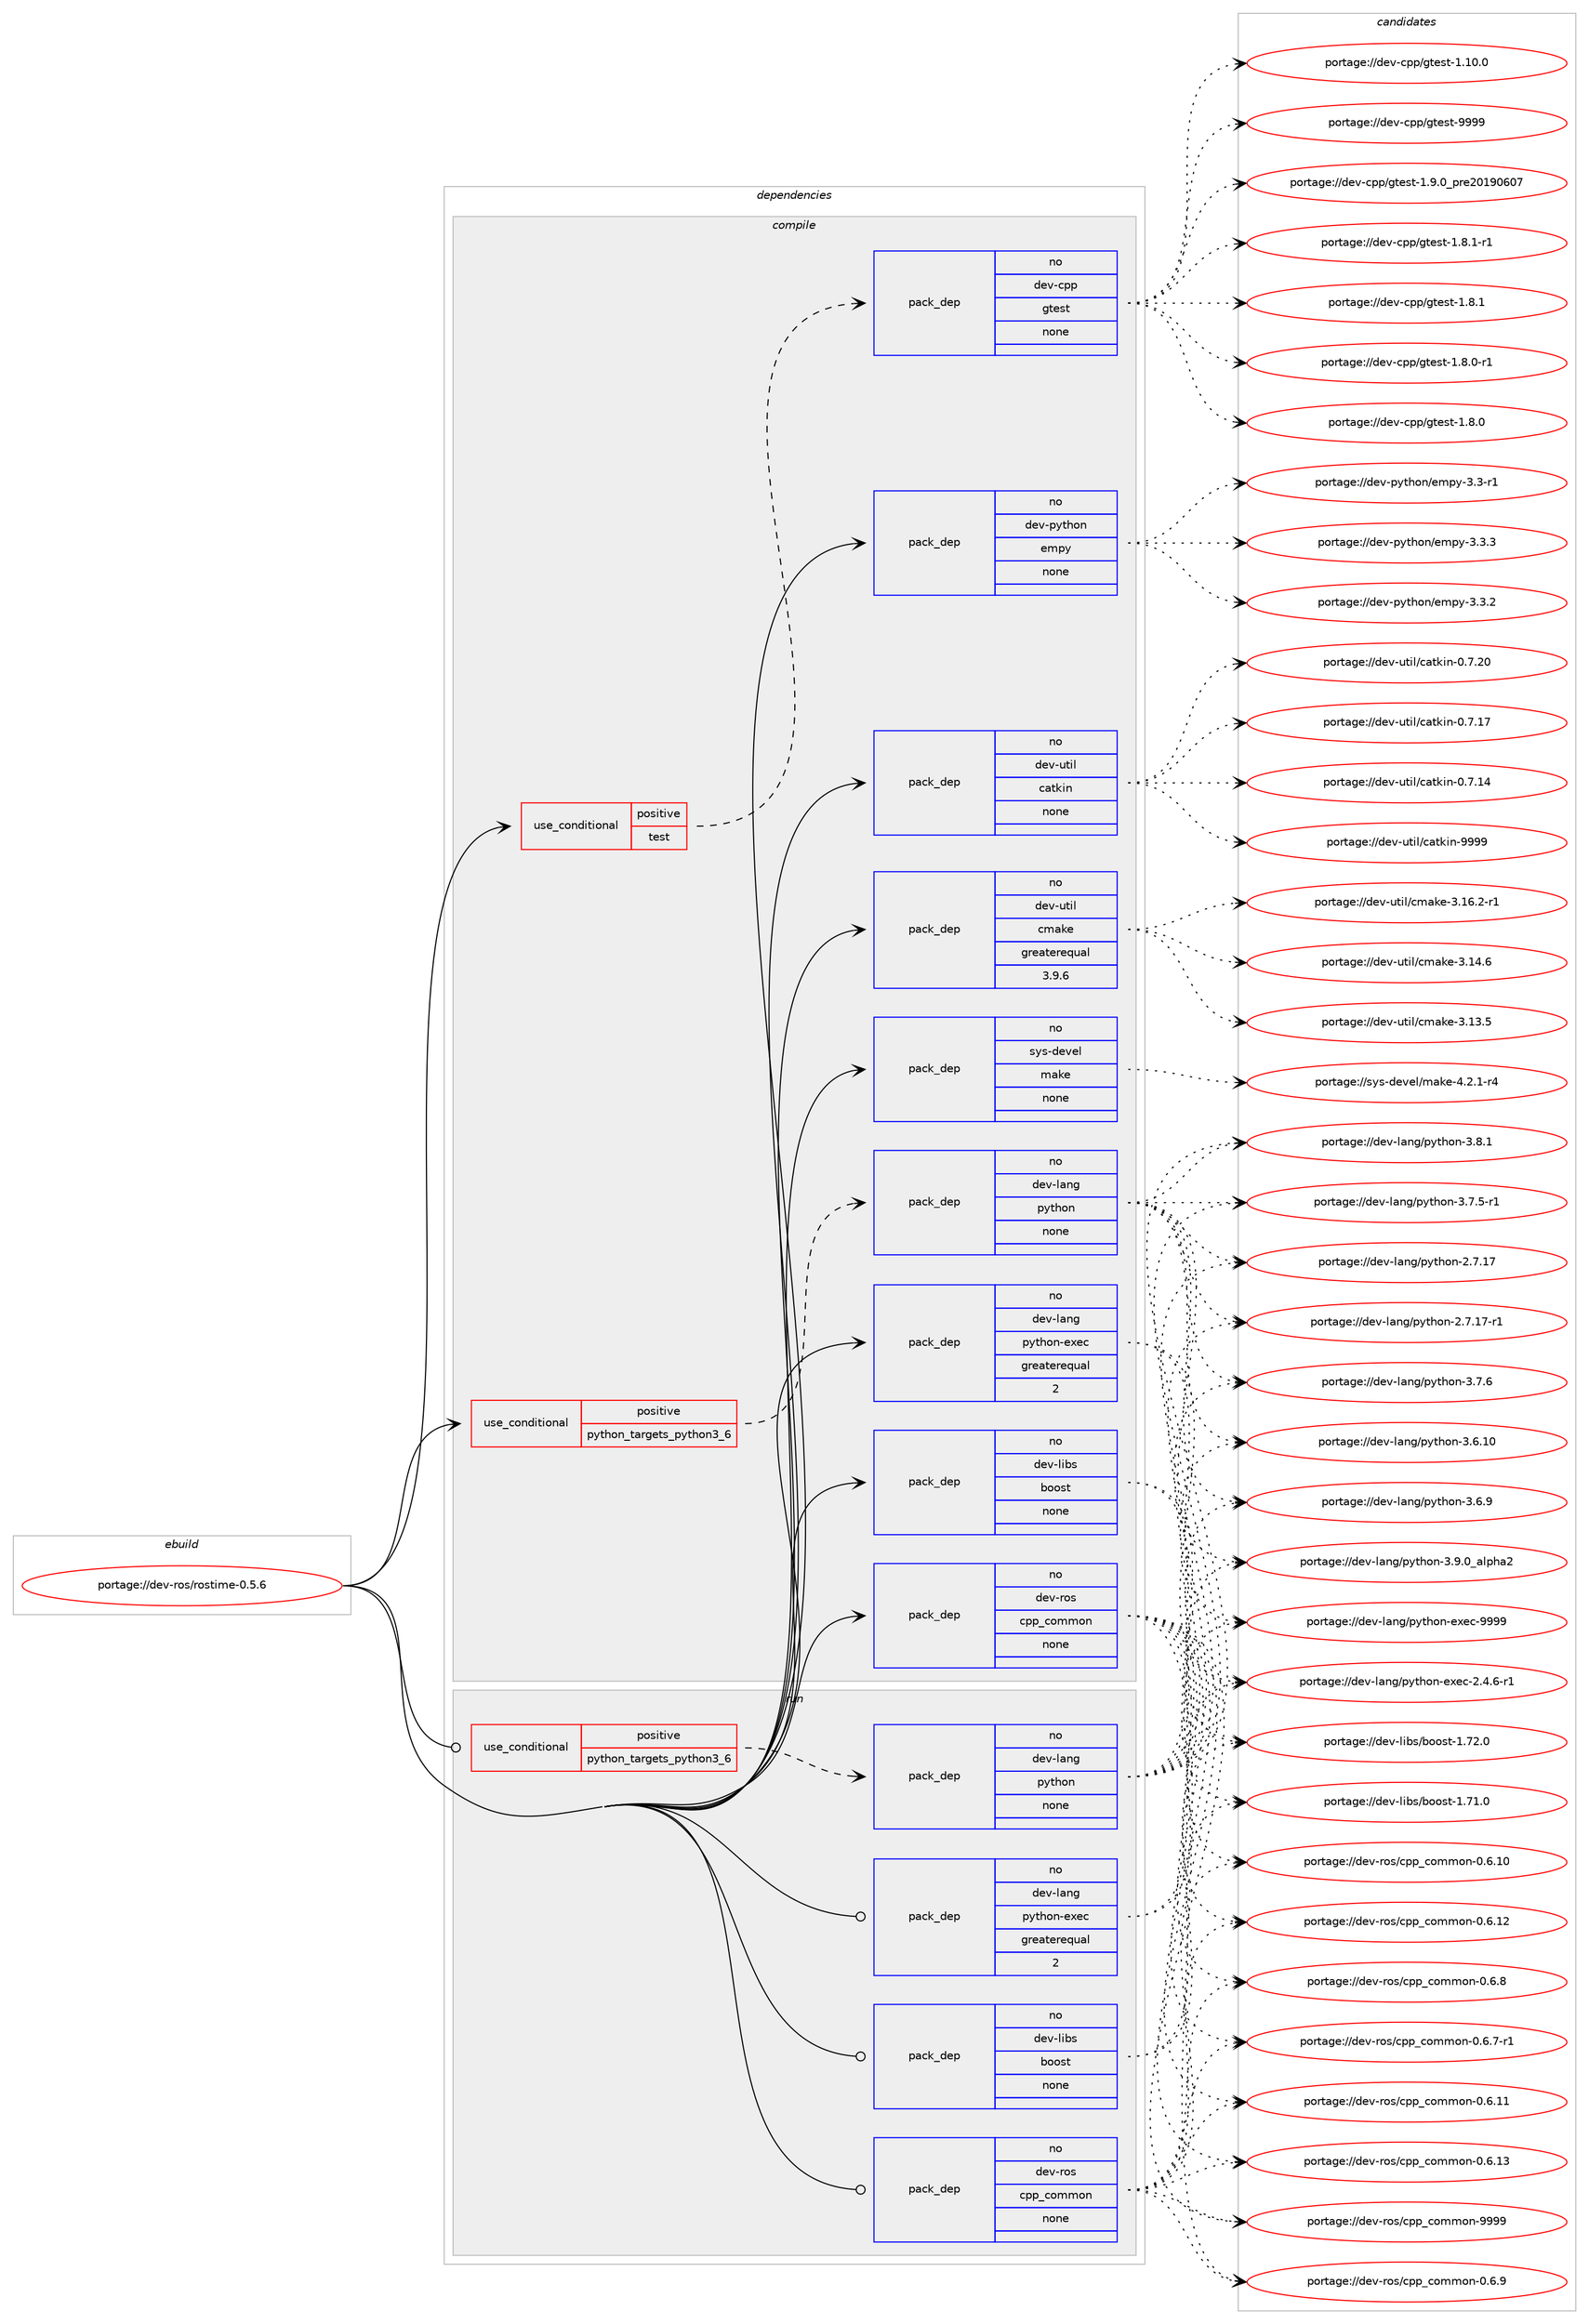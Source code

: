 digraph prolog {

# *************
# Graph options
# *************

newrank=true;
concentrate=true;
compound=true;
graph [rankdir=LR,fontname=Helvetica,fontsize=10,ranksep=1.5];#, ranksep=2.5, nodesep=0.2];
edge  [arrowhead=vee];
node  [fontname=Helvetica,fontsize=10];

# **********
# The ebuild
# **********

subgraph cluster_leftcol {
color=gray;
label=<<i>ebuild</i>>;
id [label="portage://dev-ros/rostime-0.5.6", color=red, width=4, href="../dev-ros/rostime-0.5.6.svg"];
}

# ****************
# The dependencies
# ****************

subgraph cluster_midcol {
color=gray;
label=<<i>dependencies</i>>;
subgraph cluster_compile {
fillcolor="#eeeeee";
style=filled;
label=<<i>compile</i>>;
subgraph cond97290 {
dependency384329 [label=<<TABLE BORDER="0" CELLBORDER="1" CELLSPACING="0" CELLPADDING="4"><TR><TD ROWSPAN="3" CELLPADDING="10">use_conditional</TD></TR><TR><TD>positive</TD></TR><TR><TD>python_targets_python3_6</TD></TR></TABLE>>, shape=none, color=red];
subgraph pack282186 {
dependency384330 [label=<<TABLE BORDER="0" CELLBORDER="1" CELLSPACING="0" CELLPADDING="4" WIDTH="220"><TR><TD ROWSPAN="6" CELLPADDING="30">pack_dep</TD></TR><TR><TD WIDTH="110">no</TD></TR><TR><TD>dev-lang</TD></TR><TR><TD>python</TD></TR><TR><TD>none</TD></TR><TR><TD></TD></TR></TABLE>>, shape=none, color=blue];
}
dependency384329:e -> dependency384330:w [weight=20,style="dashed",arrowhead="vee"];
}
id:e -> dependency384329:w [weight=20,style="solid",arrowhead="vee"];
subgraph cond97291 {
dependency384331 [label=<<TABLE BORDER="0" CELLBORDER="1" CELLSPACING="0" CELLPADDING="4"><TR><TD ROWSPAN="3" CELLPADDING="10">use_conditional</TD></TR><TR><TD>positive</TD></TR><TR><TD>test</TD></TR></TABLE>>, shape=none, color=red];
subgraph pack282187 {
dependency384332 [label=<<TABLE BORDER="0" CELLBORDER="1" CELLSPACING="0" CELLPADDING="4" WIDTH="220"><TR><TD ROWSPAN="6" CELLPADDING="30">pack_dep</TD></TR><TR><TD WIDTH="110">no</TD></TR><TR><TD>dev-cpp</TD></TR><TR><TD>gtest</TD></TR><TR><TD>none</TD></TR><TR><TD></TD></TR></TABLE>>, shape=none, color=blue];
}
dependency384331:e -> dependency384332:w [weight=20,style="dashed",arrowhead="vee"];
}
id:e -> dependency384331:w [weight=20,style="solid",arrowhead="vee"];
subgraph pack282188 {
dependency384333 [label=<<TABLE BORDER="0" CELLBORDER="1" CELLSPACING="0" CELLPADDING="4" WIDTH="220"><TR><TD ROWSPAN="6" CELLPADDING="30">pack_dep</TD></TR><TR><TD WIDTH="110">no</TD></TR><TR><TD>dev-lang</TD></TR><TR><TD>python-exec</TD></TR><TR><TD>greaterequal</TD></TR><TR><TD>2</TD></TR></TABLE>>, shape=none, color=blue];
}
id:e -> dependency384333:w [weight=20,style="solid",arrowhead="vee"];
subgraph pack282189 {
dependency384334 [label=<<TABLE BORDER="0" CELLBORDER="1" CELLSPACING="0" CELLPADDING="4" WIDTH="220"><TR><TD ROWSPAN="6" CELLPADDING="30">pack_dep</TD></TR><TR><TD WIDTH="110">no</TD></TR><TR><TD>dev-libs</TD></TR><TR><TD>boost</TD></TR><TR><TD>none</TD></TR><TR><TD></TD></TR></TABLE>>, shape=none, color=blue];
}
id:e -> dependency384334:w [weight=20,style="solid",arrowhead="vee"];
subgraph pack282190 {
dependency384335 [label=<<TABLE BORDER="0" CELLBORDER="1" CELLSPACING="0" CELLPADDING="4" WIDTH="220"><TR><TD ROWSPAN="6" CELLPADDING="30">pack_dep</TD></TR><TR><TD WIDTH="110">no</TD></TR><TR><TD>dev-python</TD></TR><TR><TD>empy</TD></TR><TR><TD>none</TD></TR><TR><TD></TD></TR></TABLE>>, shape=none, color=blue];
}
id:e -> dependency384335:w [weight=20,style="solid",arrowhead="vee"];
subgraph pack282191 {
dependency384336 [label=<<TABLE BORDER="0" CELLBORDER="1" CELLSPACING="0" CELLPADDING="4" WIDTH="220"><TR><TD ROWSPAN="6" CELLPADDING="30">pack_dep</TD></TR><TR><TD WIDTH="110">no</TD></TR><TR><TD>dev-ros</TD></TR><TR><TD>cpp_common</TD></TR><TR><TD>none</TD></TR><TR><TD></TD></TR></TABLE>>, shape=none, color=blue];
}
id:e -> dependency384336:w [weight=20,style="solid",arrowhead="vee"];
subgraph pack282192 {
dependency384337 [label=<<TABLE BORDER="0" CELLBORDER="1" CELLSPACING="0" CELLPADDING="4" WIDTH="220"><TR><TD ROWSPAN="6" CELLPADDING="30">pack_dep</TD></TR><TR><TD WIDTH="110">no</TD></TR><TR><TD>dev-util</TD></TR><TR><TD>catkin</TD></TR><TR><TD>none</TD></TR><TR><TD></TD></TR></TABLE>>, shape=none, color=blue];
}
id:e -> dependency384337:w [weight=20,style="solid",arrowhead="vee"];
subgraph pack282193 {
dependency384338 [label=<<TABLE BORDER="0" CELLBORDER="1" CELLSPACING="0" CELLPADDING="4" WIDTH="220"><TR><TD ROWSPAN="6" CELLPADDING="30">pack_dep</TD></TR><TR><TD WIDTH="110">no</TD></TR><TR><TD>dev-util</TD></TR><TR><TD>cmake</TD></TR><TR><TD>greaterequal</TD></TR><TR><TD>3.9.6</TD></TR></TABLE>>, shape=none, color=blue];
}
id:e -> dependency384338:w [weight=20,style="solid",arrowhead="vee"];
subgraph pack282194 {
dependency384339 [label=<<TABLE BORDER="0" CELLBORDER="1" CELLSPACING="0" CELLPADDING="4" WIDTH="220"><TR><TD ROWSPAN="6" CELLPADDING="30">pack_dep</TD></TR><TR><TD WIDTH="110">no</TD></TR><TR><TD>sys-devel</TD></TR><TR><TD>make</TD></TR><TR><TD>none</TD></TR><TR><TD></TD></TR></TABLE>>, shape=none, color=blue];
}
id:e -> dependency384339:w [weight=20,style="solid",arrowhead="vee"];
}
subgraph cluster_compileandrun {
fillcolor="#eeeeee";
style=filled;
label=<<i>compile and run</i>>;
}
subgraph cluster_run {
fillcolor="#eeeeee";
style=filled;
label=<<i>run</i>>;
subgraph cond97292 {
dependency384340 [label=<<TABLE BORDER="0" CELLBORDER="1" CELLSPACING="0" CELLPADDING="4"><TR><TD ROWSPAN="3" CELLPADDING="10">use_conditional</TD></TR><TR><TD>positive</TD></TR><TR><TD>python_targets_python3_6</TD></TR></TABLE>>, shape=none, color=red];
subgraph pack282195 {
dependency384341 [label=<<TABLE BORDER="0" CELLBORDER="1" CELLSPACING="0" CELLPADDING="4" WIDTH="220"><TR><TD ROWSPAN="6" CELLPADDING="30">pack_dep</TD></TR><TR><TD WIDTH="110">no</TD></TR><TR><TD>dev-lang</TD></TR><TR><TD>python</TD></TR><TR><TD>none</TD></TR><TR><TD></TD></TR></TABLE>>, shape=none, color=blue];
}
dependency384340:e -> dependency384341:w [weight=20,style="dashed",arrowhead="vee"];
}
id:e -> dependency384340:w [weight=20,style="solid",arrowhead="odot"];
subgraph pack282196 {
dependency384342 [label=<<TABLE BORDER="0" CELLBORDER="1" CELLSPACING="0" CELLPADDING="4" WIDTH="220"><TR><TD ROWSPAN="6" CELLPADDING="30">pack_dep</TD></TR><TR><TD WIDTH="110">no</TD></TR><TR><TD>dev-lang</TD></TR><TR><TD>python-exec</TD></TR><TR><TD>greaterequal</TD></TR><TR><TD>2</TD></TR></TABLE>>, shape=none, color=blue];
}
id:e -> dependency384342:w [weight=20,style="solid",arrowhead="odot"];
subgraph pack282197 {
dependency384343 [label=<<TABLE BORDER="0" CELLBORDER="1" CELLSPACING="0" CELLPADDING="4" WIDTH="220"><TR><TD ROWSPAN="6" CELLPADDING="30">pack_dep</TD></TR><TR><TD WIDTH="110">no</TD></TR><TR><TD>dev-libs</TD></TR><TR><TD>boost</TD></TR><TR><TD>none</TD></TR><TR><TD></TD></TR></TABLE>>, shape=none, color=blue];
}
id:e -> dependency384343:w [weight=20,style="solid",arrowhead="odot"];
subgraph pack282198 {
dependency384344 [label=<<TABLE BORDER="0" CELLBORDER="1" CELLSPACING="0" CELLPADDING="4" WIDTH="220"><TR><TD ROWSPAN="6" CELLPADDING="30">pack_dep</TD></TR><TR><TD WIDTH="110">no</TD></TR><TR><TD>dev-ros</TD></TR><TR><TD>cpp_common</TD></TR><TR><TD>none</TD></TR><TR><TD></TD></TR></TABLE>>, shape=none, color=blue];
}
id:e -> dependency384344:w [weight=20,style="solid",arrowhead="odot"];
}
}

# **************
# The candidates
# **************

subgraph cluster_choices {
rank=same;
color=gray;
label=<<i>candidates</i>>;

subgraph choice282186 {
color=black;
nodesep=1;
choice10010111845108971101034711212111610411111045514657464895971081121049750 [label="portage://dev-lang/python-3.9.0_alpha2", color=red, width=4,href="../dev-lang/python-3.9.0_alpha2.svg"];
choice100101118451089711010347112121116104111110455146564649 [label="portage://dev-lang/python-3.8.1", color=red, width=4,href="../dev-lang/python-3.8.1.svg"];
choice100101118451089711010347112121116104111110455146554654 [label="portage://dev-lang/python-3.7.6", color=red, width=4,href="../dev-lang/python-3.7.6.svg"];
choice1001011184510897110103471121211161041111104551465546534511449 [label="portage://dev-lang/python-3.7.5-r1", color=red, width=4,href="../dev-lang/python-3.7.5-r1.svg"];
choice100101118451089711010347112121116104111110455146544657 [label="portage://dev-lang/python-3.6.9", color=red, width=4,href="../dev-lang/python-3.6.9.svg"];
choice10010111845108971101034711212111610411111045514654464948 [label="portage://dev-lang/python-3.6.10", color=red, width=4,href="../dev-lang/python-3.6.10.svg"];
choice100101118451089711010347112121116104111110455046554649554511449 [label="portage://dev-lang/python-2.7.17-r1", color=red, width=4,href="../dev-lang/python-2.7.17-r1.svg"];
choice10010111845108971101034711212111610411111045504655464955 [label="portage://dev-lang/python-2.7.17", color=red, width=4,href="../dev-lang/python-2.7.17.svg"];
dependency384330:e -> choice10010111845108971101034711212111610411111045514657464895971081121049750:w [style=dotted,weight="100"];
dependency384330:e -> choice100101118451089711010347112121116104111110455146564649:w [style=dotted,weight="100"];
dependency384330:e -> choice100101118451089711010347112121116104111110455146554654:w [style=dotted,weight="100"];
dependency384330:e -> choice1001011184510897110103471121211161041111104551465546534511449:w [style=dotted,weight="100"];
dependency384330:e -> choice100101118451089711010347112121116104111110455146544657:w [style=dotted,weight="100"];
dependency384330:e -> choice10010111845108971101034711212111610411111045514654464948:w [style=dotted,weight="100"];
dependency384330:e -> choice100101118451089711010347112121116104111110455046554649554511449:w [style=dotted,weight="100"];
dependency384330:e -> choice10010111845108971101034711212111610411111045504655464955:w [style=dotted,weight="100"];
}
subgraph choice282187 {
color=black;
nodesep=1;
choice1001011184599112112471031161011151164557575757 [label="portage://dev-cpp/gtest-9999", color=red, width=4,href="../dev-cpp/gtest-9999.svg"];
choice100101118459911211247103116101115116454946574648951121141015048495748544855 [label="portage://dev-cpp/gtest-1.9.0_pre20190607", color=red, width=4,href="../dev-cpp/gtest-1.9.0_pre20190607.svg"];
choice1001011184599112112471031161011151164549465646494511449 [label="portage://dev-cpp/gtest-1.8.1-r1", color=red, width=4,href="../dev-cpp/gtest-1.8.1-r1.svg"];
choice100101118459911211247103116101115116454946564649 [label="portage://dev-cpp/gtest-1.8.1", color=red, width=4,href="../dev-cpp/gtest-1.8.1.svg"];
choice1001011184599112112471031161011151164549465646484511449 [label="portage://dev-cpp/gtest-1.8.0-r1", color=red, width=4,href="../dev-cpp/gtest-1.8.0-r1.svg"];
choice100101118459911211247103116101115116454946564648 [label="portage://dev-cpp/gtest-1.8.0", color=red, width=4,href="../dev-cpp/gtest-1.8.0.svg"];
choice10010111845991121124710311610111511645494649484648 [label="portage://dev-cpp/gtest-1.10.0", color=red, width=4,href="../dev-cpp/gtest-1.10.0.svg"];
dependency384332:e -> choice1001011184599112112471031161011151164557575757:w [style=dotted,weight="100"];
dependency384332:e -> choice100101118459911211247103116101115116454946574648951121141015048495748544855:w [style=dotted,weight="100"];
dependency384332:e -> choice1001011184599112112471031161011151164549465646494511449:w [style=dotted,weight="100"];
dependency384332:e -> choice100101118459911211247103116101115116454946564649:w [style=dotted,weight="100"];
dependency384332:e -> choice1001011184599112112471031161011151164549465646484511449:w [style=dotted,weight="100"];
dependency384332:e -> choice100101118459911211247103116101115116454946564648:w [style=dotted,weight="100"];
dependency384332:e -> choice10010111845991121124710311610111511645494649484648:w [style=dotted,weight="100"];
}
subgraph choice282188 {
color=black;
nodesep=1;
choice10010111845108971101034711212111610411111045101120101994557575757 [label="portage://dev-lang/python-exec-9999", color=red, width=4,href="../dev-lang/python-exec-9999.svg"];
choice10010111845108971101034711212111610411111045101120101994550465246544511449 [label="portage://dev-lang/python-exec-2.4.6-r1", color=red, width=4,href="../dev-lang/python-exec-2.4.6-r1.svg"];
dependency384333:e -> choice10010111845108971101034711212111610411111045101120101994557575757:w [style=dotted,weight="100"];
dependency384333:e -> choice10010111845108971101034711212111610411111045101120101994550465246544511449:w [style=dotted,weight="100"];
}
subgraph choice282189 {
color=black;
nodesep=1;
choice1001011184510810598115479811111111511645494655504648 [label="portage://dev-libs/boost-1.72.0", color=red, width=4,href="../dev-libs/boost-1.72.0.svg"];
choice1001011184510810598115479811111111511645494655494648 [label="portage://dev-libs/boost-1.71.0", color=red, width=4,href="../dev-libs/boost-1.71.0.svg"];
dependency384334:e -> choice1001011184510810598115479811111111511645494655504648:w [style=dotted,weight="100"];
dependency384334:e -> choice1001011184510810598115479811111111511645494655494648:w [style=dotted,weight="100"];
}
subgraph choice282190 {
color=black;
nodesep=1;
choice1001011184511212111610411111047101109112121455146514651 [label="portage://dev-python/empy-3.3.3", color=red, width=4,href="../dev-python/empy-3.3.3.svg"];
choice1001011184511212111610411111047101109112121455146514650 [label="portage://dev-python/empy-3.3.2", color=red, width=4,href="../dev-python/empy-3.3.2.svg"];
choice1001011184511212111610411111047101109112121455146514511449 [label="portage://dev-python/empy-3.3-r1", color=red, width=4,href="../dev-python/empy-3.3-r1.svg"];
dependency384335:e -> choice1001011184511212111610411111047101109112121455146514651:w [style=dotted,weight="100"];
dependency384335:e -> choice1001011184511212111610411111047101109112121455146514650:w [style=dotted,weight="100"];
dependency384335:e -> choice1001011184511212111610411111047101109112121455146514511449:w [style=dotted,weight="100"];
}
subgraph choice282191 {
color=black;
nodesep=1;
choice10010111845114111115479911211295991111091091111104557575757 [label="portage://dev-ros/cpp_common-9999", color=red, width=4,href="../dev-ros/cpp_common-9999.svg"];
choice1001011184511411111547991121129599111109109111110454846544657 [label="portage://dev-ros/cpp_common-0.6.9", color=red, width=4,href="../dev-ros/cpp_common-0.6.9.svg"];
choice1001011184511411111547991121129599111109109111110454846544656 [label="portage://dev-ros/cpp_common-0.6.8", color=red, width=4,href="../dev-ros/cpp_common-0.6.8.svg"];
choice10010111845114111115479911211295991111091091111104548465446554511449 [label="portage://dev-ros/cpp_common-0.6.7-r1", color=red, width=4,href="../dev-ros/cpp_common-0.6.7-r1.svg"];
choice100101118451141111154799112112959911110910911111045484654464951 [label="portage://dev-ros/cpp_common-0.6.13", color=red, width=4,href="../dev-ros/cpp_common-0.6.13.svg"];
choice100101118451141111154799112112959911110910911111045484654464950 [label="portage://dev-ros/cpp_common-0.6.12", color=red, width=4,href="../dev-ros/cpp_common-0.6.12.svg"];
choice100101118451141111154799112112959911110910911111045484654464949 [label="portage://dev-ros/cpp_common-0.6.11", color=red, width=4,href="../dev-ros/cpp_common-0.6.11.svg"];
choice100101118451141111154799112112959911110910911111045484654464948 [label="portage://dev-ros/cpp_common-0.6.10", color=red, width=4,href="../dev-ros/cpp_common-0.6.10.svg"];
dependency384336:e -> choice10010111845114111115479911211295991111091091111104557575757:w [style=dotted,weight="100"];
dependency384336:e -> choice1001011184511411111547991121129599111109109111110454846544657:w [style=dotted,weight="100"];
dependency384336:e -> choice1001011184511411111547991121129599111109109111110454846544656:w [style=dotted,weight="100"];
dependency384336:e -> choice10010111845114111115479911211295991111091091111104548465446554511449:w [style=dotted,weight="100"];
dependency384336:e -> choice100101118451141111154799112112959911110910911111045484654464951:w [style=dotted,weight="100"];
dependency384336:e -> choice100101118451141111154799112112959911110910911111045484654464950:w [style=dotted,weight="100"];
dependency384336:e -> choice100101118451141111154799112112959911110910911111045484654464949:w [style=dotted,weight="100"];
dependency384336:e -> choice100101118451141111154799112112959911110910911111045484654464948:w [style=dotted,weight="100"];
}
subgraph choice282192 {
color=black;
nodesep=1;
choice100101118451171161051084799971161071051104557575757 [label="portage://dev-util/catkin-9999", color=red, width=4,href="../dev-util/catkin-9999.svg"];
choice1001011184511711610510847999711610710511045484655465048 [label="portage://dev-util/catkin-0.7.20", color=red, width=4,href="../dev-util/catkin-0.7.20.svg"];
choice1001011184511711610510847999711610710511045484655464955 [label="portage://dev-util/catkin-0.7.17", color=red, width=4,href="../dev-util/catkin-0.7.17.svg"];
choice1001011184511711610510847999711610710511045484655464952 [label="portage://dev-util/catkin-0.7.14", color=red, width=4,href="../dev-util/catkin-0.7.14.svg"];
dependency384337:e -> choice100101118451171161051084799971161071051104557575757:w [style=dotted,weight="100"];
dependency384337:e -> choice1001011184511711610510847999711610710511045484655465048:w [style=dotted,weight="100"];
dependency384337:e -> choice1001011184511711610510847999711610710511045484655464955:w [style=dotted,weight="100"];
dependency384337:e -> choice1001011184511711610510847999711610710511045484655464952:w [style=dotted,weight="100"];
}
subgraph choice282193 {
color=black;
nodesep=1;
choice10010111845117116105108479910997107101455146495446504511449 [label="portage://dev-util/cmake-3.16.2-r1", color=red, width=4,href="../dev-util/cmake-3.16.2-r1.svg"];
choice1001011184511711610510847991099710710145514649524654 [label="portage://dev-util/cmake-3.14.6", color=red, width=4,href="../dev-util/cmake-3.14.6.svg"];
choice1001011184511711610510847991099710710145514649514653 [label="portage://dev-util/cmake-3.13.5", color=red, width=4,href="../dev-util/cmake-3.13.5.svg"];
dependency384338:e -> choice10010111845117116105108479910997107101455146495446504511449:w [style=dotted,weight="100"];
dependency384338:e -> choice1001011184511711610510847991099710710145514649524654:w [style=dotted,weight="100"];
dependency384338:e -> choice1001011184511711610510847991099710710145514649514653:w [style=dotted,weight="100"];
}
subgraph choice282194 {
color=black;
nodesep=1;
choice1151211154510010111810110847109971071014552465046494511452 [label="portage://sys-devel/make-4.2.1-r4", color=red, width=4,href="../sys-devel/make-4.2.1-r4.svg"];
dependency384339:e -> choice1151211154510010111810110847109971071014552465046494511452:w [style=dotted,weight="100"];
}
subgraph choice282195 {
color=black;
nodesep=1;
choice10010111845108971101034711212111610411111045514657464895971081121049750 [label="portage://dev-lang/python-3.9.0_alpha2", color=red, width=4,href="../dev-lang/python-3.9.0_alpha2.svg"];
choice100101118451089711010347112121116104111110455146564649 [label="portage://dev-lang/python-3.8.1", color=red, width=4,href="../dev-lang/python-3.8.1.svg"];
choice100101118451089711010347112121116104111110455146554654 [label="portage://dev-lang/python-3.7.6", color=red, width=4,href="../dev-lang/python-3.7.6.svg"];
choice1001011184510897110103471121211161041111104551465546534511449 [label="portage://dev-lang/python-3.7.5-r1", color=red, width=4,href="../dev-lang/python-3.7.5-r1.svg"];
choice100101118451089711010347112121116104111110455146544657 [label="portage://dev-lang/python-3.6.9", color=red, width=4,href="../dev-lang/python-3.6.9.svg"];
choice10010111845108971101034711212111610411111045514654464948 [label="portage://dev-lang/python-3.6.10", color=red, width=4,href="../dev-lang/python-3.6.10.svg"];
choice100101118451089711010347112121116104111110455046554649554511449 [label="portage://dev-lang/python-2.7.17-r1", color=red, width=4,href="../dev-lang/python-2.7.17-r1.svg"];
choice10010111845108971101034711212111610411111045504655464955 [label="portage://dev-lang/python-2.7.17", color=red, width=4,href="../dev-lang/python-2.7.17.svg"];
dependency384341:e -> choice10010111845108971101034711212111610411111045514657464895971081121049750:w [style=dotted,weight="100"];
dependency384341:e -> choice100101118451089711010347112121116104111110455146564649:w [style=dotted,weight="100"];
dependency384341:e -> choice100101118451089711010347112121116104111110455146554654:w [style=dotted,weight="100"];
dependency384341:e -> choice1001011184510897110103471121211161041111104551465546534511449:w [style=dotted,weight="100"];
dependency384341:e -> choice100101118451089711010347112121116104111110455146544657:w [style=dotted,weight="100"];
dependency384341:e -> choice10010111845108971101034711212111610411111045514654464948:w [style=dotted,weight="100"];
dependency384341:e -> choice100101118451089711010347112121116104111110455046554649554511449:w [style=dotted,weight="100"];
dependency384341:e -> choice10010111845108971101034711212111610411111045504655464955:w [style=dotted,weight="100"];
}
subgraph choice282196 {
color=black;
nodesep=1;
choice10010111845108971101034711212111610411111045101120101994557575757 [label="portage://dev-lang/python-exec-9999", color=red, width=4,href="../dev-lang/python-exec-9999.svg"];
choice10010111845108971101034711212111610411111045101120101994550465246544511449 [label="portage://dev-lang/python-exec-2.4.6-r1", color=red, width=4,href="../dev-lang/python-exec-2.4.6-r1.svg"];
dependency384342:e -> choice10010111845108971101034711212111610411111045101120101994557575757:w [style=dotted,weight="100"];
dependency384342:e -> choice10010111845108971101034711212111610411111045101120101994550465246544511449:w [style=dotted,weight="100"];
}
subgraph choice282197 {
color=black;
nodesep=1;
choice1001011184510810598115479811111111511645494655504648 [label="portage://dev-libs/boost-1.72.0", color=red, width=4,href="../dev-libs/boost-1.72.0.svg"];
choice1001011184510810598115479811111111511645494655494648 [label="portage://dev-libs/boost-1.71.0", color=red, width=4,href="../dev-libs/boost-1.71.0.svg"];
dependency384343:e -> choice1001011184510810598115479811111111511645494655504648:w [style=dotted,weight="100"];
dependency384343:e -> choice1001011184510810598115479811111111511645494655494648:w [style=dotted,weight="100"];
}
subgraph choice282198 {
color=black;
nodesep=1;
choice10010111845114111115479911211295991111091091111104557575757 [label="portage://dev-ros/cpp_common-9999", color=red, width=4,href="../dev-ros/cpp_common-9999.svg"];
choice1001011184511411111547991121129599111109109111110454846544657 [label="portage://dev-ros/cpp_common-0.6.9", color=red, width=4,href="../dev-ros/cpp_common-0.6.9.svg"];
choice1001011184511411111547991121129599111109109111110454846544656 [label="portage://dev-ros/cpp_common-0.6.8", color=red, width=4,href="../dev-ros/cpp_common-0.6.8.svg"];
choice10010111845114111115479911211295991111091091111104548465446554511449 [label="portage://dev-ros/cpp_common-0.6.7-r1", color=red, width=4,href="../dev-ros/cpp_common-0.6.7-r1.svg"];
choice100101118451141111154799112112959911110910911111045484654464951 [label="portage://dev-ros/cpp_common-0.6.13", color=red, width=4,href="../dev-ros/cpp_common-0.6.13.svg"];
choice100101118451141111154799112112959911110910911111045484654464950 [label="portage://dev-ros/cpp_common-0.6.12", color=red, width=4,href="../dev-ros/cpp_common-0.6.12.svg"];
choice100101118451141111154799112112959911110910911111045484654464949 [label="portage://dev-ros/cpp_common-0.6.11", color=red, width=4,href="../dev-ros/cpp_common-0.6.11.svg"];
choice100101118451141111154799112112959911110910911111045484654464948 [label="portage://dev-ros/cpp_common-0.6.10", color=red, width=4,href="../dev-ros/cpp_common-0.6.10.svg"];
dependency384344:e -> choice10010111845114111115479911211295991111091091111104557575757:w [style=dotted,weight="100"];
dependency384344:e -> choice1001011184511411111547991121129599111109109111110454846544657:w [style=dotted,weight="100"];
dependency384344:e -> choice1001011184511411111547991121129599111109109111110454846544656:w [style=dotted,weight="100"];
dependency384344:e -> choice10010111845114111115479911211295991111091091111104548465446554511449:w [style=dotted,weight="100"];
dependency384344:e -> choice100101118451141111154799112112959911110910911111045484654464951:w [style=dotted,weight="100"];
dependency384344:e -> choice100101118451141111154799112112959911110910911111045484654464950:w [style=dotted,weight="100"];
dependency384344:e -> choice100101118451141111154799112112959911110910911111045484654464949:w [style=dotted,weight="100"];
dependency384344:e -> choice100101118451141111154799112112959911110910911111045484654464948:w [style=dotted,weight="100"];
}
}

}
